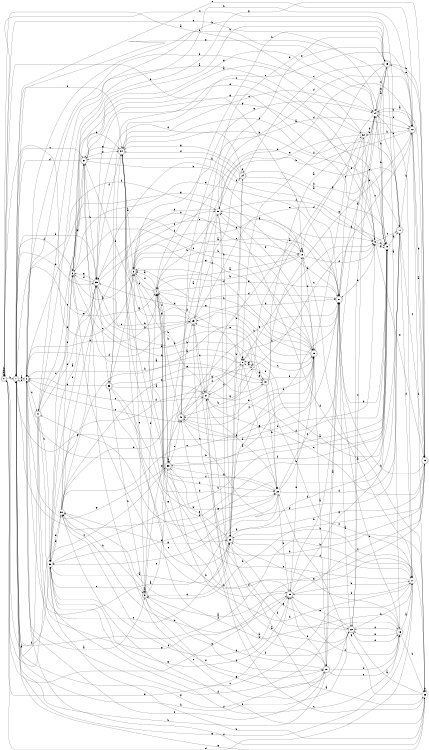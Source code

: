 digraph n34_1 {
__start0 [label="" shape="none"];

rankdir=LR;
size="8,5";

s0 [style="rounded,filled", color="black", fillcolor="white" shape="doublecircle", label="0"];
s1 [style="rounded,filled", color="black", fillcolor="white" shape="doublecircle", label="1"];
s2 [style="filled", color="black", fillcolor="white" shape="circle", label="2"];
s3 [style="rounded,filled", color="black", fillcolor="white" shape="doublecircle", label="3"];
s4 [style="rounded,filled", color="black", fillcolor="white" shape="doublecircle", label="4"];
s5 [style="rounded,filled", color="black", fillcolor="white" shape="doublecircle", label="5"];
s6 [style="filled", color="black", fillcolor="white" shape="circle", label="6"];
s7 [style="filled", color="black", fillcolor="white" shape="circle", label="7"];
s8 [style="filled", color="black", fillcolor="white" shape="circle", label="8"];
s9 [style="filled", color="black", fillcolor="white" shape="circle", label="9"];
s10 [style="filled", color="black", fillcolor="white" shape="circle", label="10"];
s11 [style="rounded,filled", color="black", fillcolor="white" shape="doublecircle", label="11"];
s12 [style="rounded,filled", color="black", fillcolor="white" shape="doublecircle", label="12"];
s13 [style="rounded,filled", color="black", fillcolor="white" shape="doublecircle", label="13"];
s14 [style="filled", color="black", fillcolor="white" shape="circle", label="14"];
s15 [style="rounded,filled", color="black", fillcolor="white" shape="doublecircle", label="15"];
s16 [style="rounded,filled", color="black", fillcolor="white" shape="doublecircle", label="16"];
s17 [style="filled", color="black", fillcolor="white" shape="circle", label="17"];
s18 [style="filled", color="black", fillcolor="white" shape="circle", label="18"];
s19 [style="rounded,filled", color="black", fillcolor="white" shape="doublecircle", label="19"];
s20 [style="rounded,filled", color="black", fillcolor="white" shape="doublecircle", label="20"];
s21 [style="rounded,filled", color="black", fillcolor="white" shape="doublecircle", label="21"];
s22 [style="rounded,filled", color="black", fillcolor="white" shape="doublecircle", label="22"];
s23 [style="rounded,filled", color="black", fillcolor="white" shape="doublecircle", label="23"];
s24 [style="rounded,filled", color="black", fillcolor="white" shape="doublecircle", label="24"];
s25 [style="rounded,filled", color="black", fillcolor="white" shape="doublecircle", label="25"];
s26 [style="filled", color="black", fillcolor="white" shape="circle", label="26"];
s27 [style="rounded,filled", color="black", fillcolor="white" shape="doublecircle", label="27"];
s28 [style="filled", color="black", fillcolor="white" shape="circle", label="28"];
s29 [style="rounded,filled", color="black", fillcolor="white" shape="doublecircle", label="29"];
s30 [style="filled", color="black", fillcolor="white" shape="circle", label="30"];
s31 [style="rounded,filled", color="black", fillcolor="white" shape="doublecircle", label="31"];
s32 [style="filled", color="black", fillcolor="white" shape="circle", label="32"];
s33 [style="rounded,filled", color="black", fillcolor="white" shape="doublecircle", label="33"];
s34 [style="rounded,filled", color="black", fillcolor="white" shape="doublecircle", label="34"];
s35 [style="rounded,filled", color="black", fillcolor="white" shape="doublecircle", label="35"];
s36 [style="filled", color="black", fillcolor="white" shape="circle", label="36"];
s37 [style="rounded,filled", color="black", fillcolor="white" shape="doublecircle", label="37"];
s38 [style="filled", color="black", fillcolor="white" shape="circle", label="38"];
s39 [style="rounded,filled", color="black", fillcolor="white" shape="doublecircle", label="39"];
s40 [style="rounded,filled", color="black", fillcolor="white" shape="doublecircle", label="40"];
s41 [style="rounded,filled", color="black", fillcolor="white" shape="doublecircle", label="41"];
s0 -> s0 [label="a"];
s0 -> s1 [label="b"];
s0 -> s11 [label="c"];
s0 -> s5 [label="d"];
s0 -> s29 [label="e"];
s0 -> s0 [label="f"];
s0 -> s13 [label="g"];
s0 -> s0 [label="h"];
s1 -> s2 [label="a"];
s1 -> s35 [label="b"];
s1 -> s37 [label="c"];
s1 -> s35 [label="d"];
s1 -> s4 [label="e"];
s1 -> s34 [label="f"];
s1 -> s26 [label="g"];
s1 -> s22 [label="h"];
s2 -> s3 [label="a"];
s2 -> s14 [label="b"];
s2 -> s41 [label="c"];
s2 -> s4 [label="d"];
s2 -> s1 [label="e"];
s2 -> s38 [label="f"];
s2 -> s39 [label="g"];
s2 -> s10 [label="h"];
s3 -> s3 [label="a"];
s3 -> s4 [label="b"];
s3 -> s39 [label="c"];
s3 -> s25 [label="d"];
s3 -> s40 [label="e"];
s3 -> s20 [label="f"];
s3 -> s20 [label="g"];
s3 -> s30 [label="h"];
s4 -> s5 [label="a"];
s4 -> s11 [label="b"];
s4 -> s34 [label="c"];
s4 -> s21 [label="d"];
s4 -> s21 [label="e"];
s4 -> s5 [label="f"];
s4 -> s39 [label="g"];
s4 -> s15 [label="h"];
s5 -> s6 [label="a"];
s5 -> s18 [label="b"];
s5 -> s21 [label="c"];
s5 -> s8 [label="d"];
s5 -> s3 [label="e"];
s5 -> s38 [label="f"];
s5 -> s14 [label="g"];
s5 -> s27 [label="h"];
s6 -> s7 [label="a"];
s6 -> s34 [label="b"];
s6 -> s41 [label="c"];
s6 -> s26 [label="d"];
s6 -> s21 [label="e"];
s6 -> s1 [label="f"];
s6 -> s37 [label="g"];
s6 -> s15 [label="h"];
s7 -> s8 [label="a"];
s7 -> s40 [label="b"];
s7 -> s9 [label="c"];
s7 -> s14 [label="d"];
s7 -> s31 [label="e"];
s7 -> s28 [label="f"];
s7 -> s31 [label="g"];
s7 -> s35 [label="h"];
s8 -> s6 [label="a"];
s8 -> s9 [label="b"];
s8 -> s19 [label="c"];
s8 -> s7 [label="d"];
s8 -> s28 [label="e"];
s8 -> s27 [label="f"];
s8 -> s8 [label="g"];
s8 -> s37 [label="h"];
s9 -> s2 [label="a"];
s9 -> s10 [label="b"];
s9 -> s11 [label="c"];
s9 -> s37 [label="d"];
s9 -> s13 [label="e"];
s9 -> s35 [label="f"];
s9 -> s10 [label="g"];
s9 -> s21 [label="h"];
s10 -> s11 [label="a"];
s10 -> s14 [label="b"];
s10 -> s1 [label="c"];
s10 -> s1 [label="d"];
s10 -> s0 [label="e"];
s10 -> s39 [label="f"];
s10 -> s35 [label="g"];
s10 -> s21 [label="h"];
s11 -> s8 [label="a"];
s11 -> s12 [label="b"];
s11 -> s13 [label="c"];
s11 -> s17 [label="d"];
s11 -> s1 [label="e"];
s11 -> s34 [label="f"];
s11 -> s41 [label="g"];
s11 -> s34 [label="h"];
s12 -> s13 [label="a"];
s12 -> s40 [label="b"];
s12 -> s21 [label="c"];
s12 -> s38 [label="d"];
s12 -> s1 [label="e"];
s12 -> s26 [label="f"];
s12 -> s13 [label="g"];
s12 -> s32 [label="h"];
s13 -> s14 [label="a"];
s13 -> s21 [label="b"];
s13 -> s27 [label="c"];
s13 -> s1 [label="d"];
s13 -> s15 [label="e"];
s13 -> s36 [label="f"];
s13 -> s6 [label="g"];
s13 -> s30 [label="h"];
s14 -> s15 [label="a"];
s14 -> s12 [label="b"];
s14 -> s19 [label="c"];
s14 -> s20 [label="d"];
s14 -> s2 [label="e"];
s14 -> s12 [label="f"];
s14 -> s6 [label="g"];
s14 -> s10 [label="h"];
s15 -> s16 [label="a"];
s15 -> s41 [label="b"];
s15 -> s14 [label="c"];
s15 -> s23 [label="d"];
s15 -> s22 [label="e"];
s15 -> s8 [label="f"];
s15 -> s14 [label="g"];
s15 -> s13 [label="h"];
s16 -> s17 [label="a"];
s16 -> s34 [label="b"];
s16 -> s21 [label="c"];
s16 -> s22 [label="d"];
s16 -> s22 [label="e"];
s16 -> s36 [label="f"];
s16 -> s25 [label="g"];
s16 -> s26 [label="h"];
s17 -> s18 [label="a"];
s17 -> s25 [label="b"];
s17 -> s36 [label="c"];
s17 -> s0 [label="d"];
s17 -> s4 [label="e"];
s17 -> s29 [label="f"];
s17 -> s1 [label="g"];
s17 -> s14 [label="h"];
s18 -> s4 [label="a"];
s18 -> s0 [label="b"];
s18 -> s18 [label="c"];
s18 -> s19 [label="d"];
s18 -> s35 [label="e"];
s18 -> s9 [label="f"];
s18 -> s38 [label="g"];
s18 -> s4 [label="h"];
s19 -> s20 [label="a"];
s19 -> s5 [label="b"];
s19 -> s6 [label="c"];
s19 -> s5 [label="d"];
s19 -> s40 [label="e"];
s19 -> s38 [label="f"];
s19 -> s35 [label="g"];
s19 -> s23 [label="h"];
s20 -> s21 [label="a"];
s20 -> s29 [label="b"];
s20 -> s30 [label="c"];
s20 -> s16 [label="d"];
s20 -> s16 [label="e"];
s20 -> s2 [label="f"];
s20 -> s3 [label="g"];
s20 -> s1 [label="h"];
s21 -> s22 [label="a"];
s21 -> s29 [label="b"];
s21 -> s40 [label="c"];
s21 -> s25 [label="d"];
s21 -> s5 [label="e"];
s21 -> s14 [label="f"];
s21 -> s2 [label="g"];
s21 -> s37 [label="h"];
s22 -> s23 [label="a"];
s22 -> s27 [label="b"];
s22 -> s32 [label="c"];
s22 -> s16 [label="d"];
s22 -> s29 [label="e"];
s22 -> s40 [label="f"];
s22 -> s1 [label="g"];
s22 -> s17 [label="h"];
s23 -> s24 [label="a"];
s23 -> s20 [label="b"];
s23 -> s27 [label="c"];
s23 -> s4 [label="d"];
s23 -> s10 [label="e"];
s23 -> s2 [label="f"];
s23 -> s37 [label="g"];
s23 -> s21 [label="h"];
s24 -> s10 [label="a"];
s24 -> s25 [label="b"];
s24 -> s15 [label="c"];
s24 -> s35 [label="d"];
s24 -> s24 [label="e"];
s24 -> s34 [label="f"];
s24 -> s34 [label="g"];
s24 -> s10 [label="h"];
s25 -> s26 [label="a"];
s25 -> s17 [label="b"];
s25 -> s33 [label="c"];
s25 -> s17 [label="d"];
s25 -> s39 [label="e"];
s25 -> s10 [label="f"];
s25 -> s8 [label="g"];
s25 -> s24 [label="h"];
s26 -> s22 [label="a"];
s26 -> s26 [label="b"];
s26 -> s27 [label="c"];
s26 -> s38 [label="d"];
s26 -> s30 [label="e"];
s26 -> s2 [label="f"];
s26 -> s28 [label="g"];
s26 -> s4 [label="h"];
s27 -> s9 [label="a"];
s27 -> s28 [label="b"];
s27 -> s2 [label="c"];
s27 -> s10 [label="d"];
s27 -> s2 [label="e"];
s27 -> s38 [label="f"];
s27 -> s7 [label="g"];
s27 -> s21 [label="h"];
s28 -> s2 [label="a"];
s28 -> s29 [label="b"];
s28 -> s21 [label="c"];
s28 -> s11 [label="d"];
s28 -> s36 [label="e"];
s28 -> s5 [label="f"];
s28 -> s30 [label="g"];
s28 -> s19 [label="h"];
s29 -> s3 [label="a"];
s29 -> s4 [label="b"];
s29 -> s13 [label="c"];
s29 -> s30 [label="d"];
s29 -> s18 [label="e"];
s29 -> s16 [label="f"];
s29 -> s10 [label="g"];
s29 -> s17 [label="h"];
s30 -> s19 [label="a"];
s30 -> s18 [label="b"];
s30 -> s19 [label="c"];
s30 -> s27 [label="d"];
s30 -> s31 [label="e"];
s30 -> s6 [label="f"];
s30 -> s35 [label="g"];
s30 -> s36 [label="h"];
s31 -> s32 [label="a"];
s31 -> s28 [label="b"];
s31 -> s17 [label="c"];
s31 -> s36 [label="d"];
s31 -> s23 [label="e"];
s31 -> s19 [label="f"];
s31 -> s12 [label="g"];
s31 -> s2 [label="h"];
s32 -> s0 [label="a"];
s32 -> s9 [label="b"];
s32 -> s33 [label="c"];
s32 -> s21 [label="d"];
s32 -> s38 [label="e"];
s32 -> s14 [label="f"];
s32 -> s18 [label="g"];
s32 -> s14 [label="h"];
s33 -> s27 [label="a"];
s33 -> s3 [label="b"];
s33 -> s5 [label="c"];
s33 -> s2 [label="d"];
s33 -> s31 [label="e"];
s33 -> s34 [label="f"];
s33 -> s25 [label="g"];
s33 -> s28 [label="h"];
s34 -> s5 [label="a"];
s34 -> s29 [label="b"];
s34 -> s14 [label="c"];
s34 -> s28 [label="d"];
s34 -> s12 [label="e"];
s34 -> s35 [label="f"];
s34 -> s37 [label="g"];
s34 -> s28 [label="h"];
s35 -> s36 [label="a"];
s35 -> s23 [label="b"];
s35 -> s33 [label="c"];
s35 -> s36 [label="d"];
s35 -> s19 [label="e"];
s35 -> s6 [label="f"];
s35 -> s6 [label="g"];
s35 -> s23 [label="h"];
s36 -> s25 [label="a"];
s36 -> s10 [label="b"];
s36 -> s29 [label="c"];
s36 -> s30 [label="d"];
s36 -> s3 [label="e"];
s36 -> s1 [label="f"];
s36 -> s29 [label="g"];
s36 -> s26 [label="h"];
s37 -> s32 [label="a"];
s37 -> s18 [label="b"];
s37 -> s36 [label="c"];
s37 -> s1 [label="d"];
s37 -> s34 [label="e"];
s37 -> s20 [label="f"];
s37 -> s9 [label="g"];
s37 -> s35 [label="h"];
s38 -> s39 [label="a"];
s38 -> s25 [label="b"];
s38 -> s5 [label="c"];
s38 -> s12 [label="d"];
s38 -> s15 [label="e"];
s38 -> s9 [label="f"];
s38 -> s22 [label="g"];
s38 -> s4 [label="h"];
s39 -> s19 [label="a"];
s39 -> s39 [label="b"];
s39 -> s0 [label="c"];
s39 -> s17 [label="d"];
s39 -> s40 [label="e"];
s39 -> s4 [label="f"];
s39 -> s7 [label="g"];
s39 -> s28 [label="h"];
s40 -> s12 [label="a"];
s40 -> s4 [label="b"];
s40 -> s19 [label="c"];
s40 -> s9 [label="d"];
s40 -> s21 [label="e"];
s40 -> s8 [label="f"];
s40 -> s11 [label="g"];
s40 -> s23 [label="h"];
s41 -> s0 [label="a"];
s41 -> s12 [label="b"];
s41 -> s25 [label="c"];
s41 -> s16 [label="d"];
s41 -> s35 [label="e"];
s41 -> s19 [label="f"];
s41 -> s29 [label="g"];
s41 -> s36 [label="h"];

}